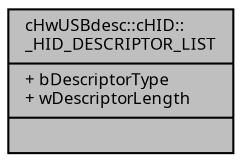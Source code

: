 digraph "cHwUSBdesc::cHID::_HID_DESCRIPTOR_LIST"
{
  edge [fontname="Sans",fontsize="8",labelfontname="Sans",labelfontsize="8"];
  node [fontname="Sans",fontsize="8",shape=record];
  Node1 [label="{cHwUSBdesc::cHID::\l_HID_DESCRIPTOR_LIST\n|+ bDescriptorType\l+ wDescriptorLength\l|}",height=0.2,width=0.4,color="black", fillcolor="grey75", style="filled", fontcolor="black"];
}
